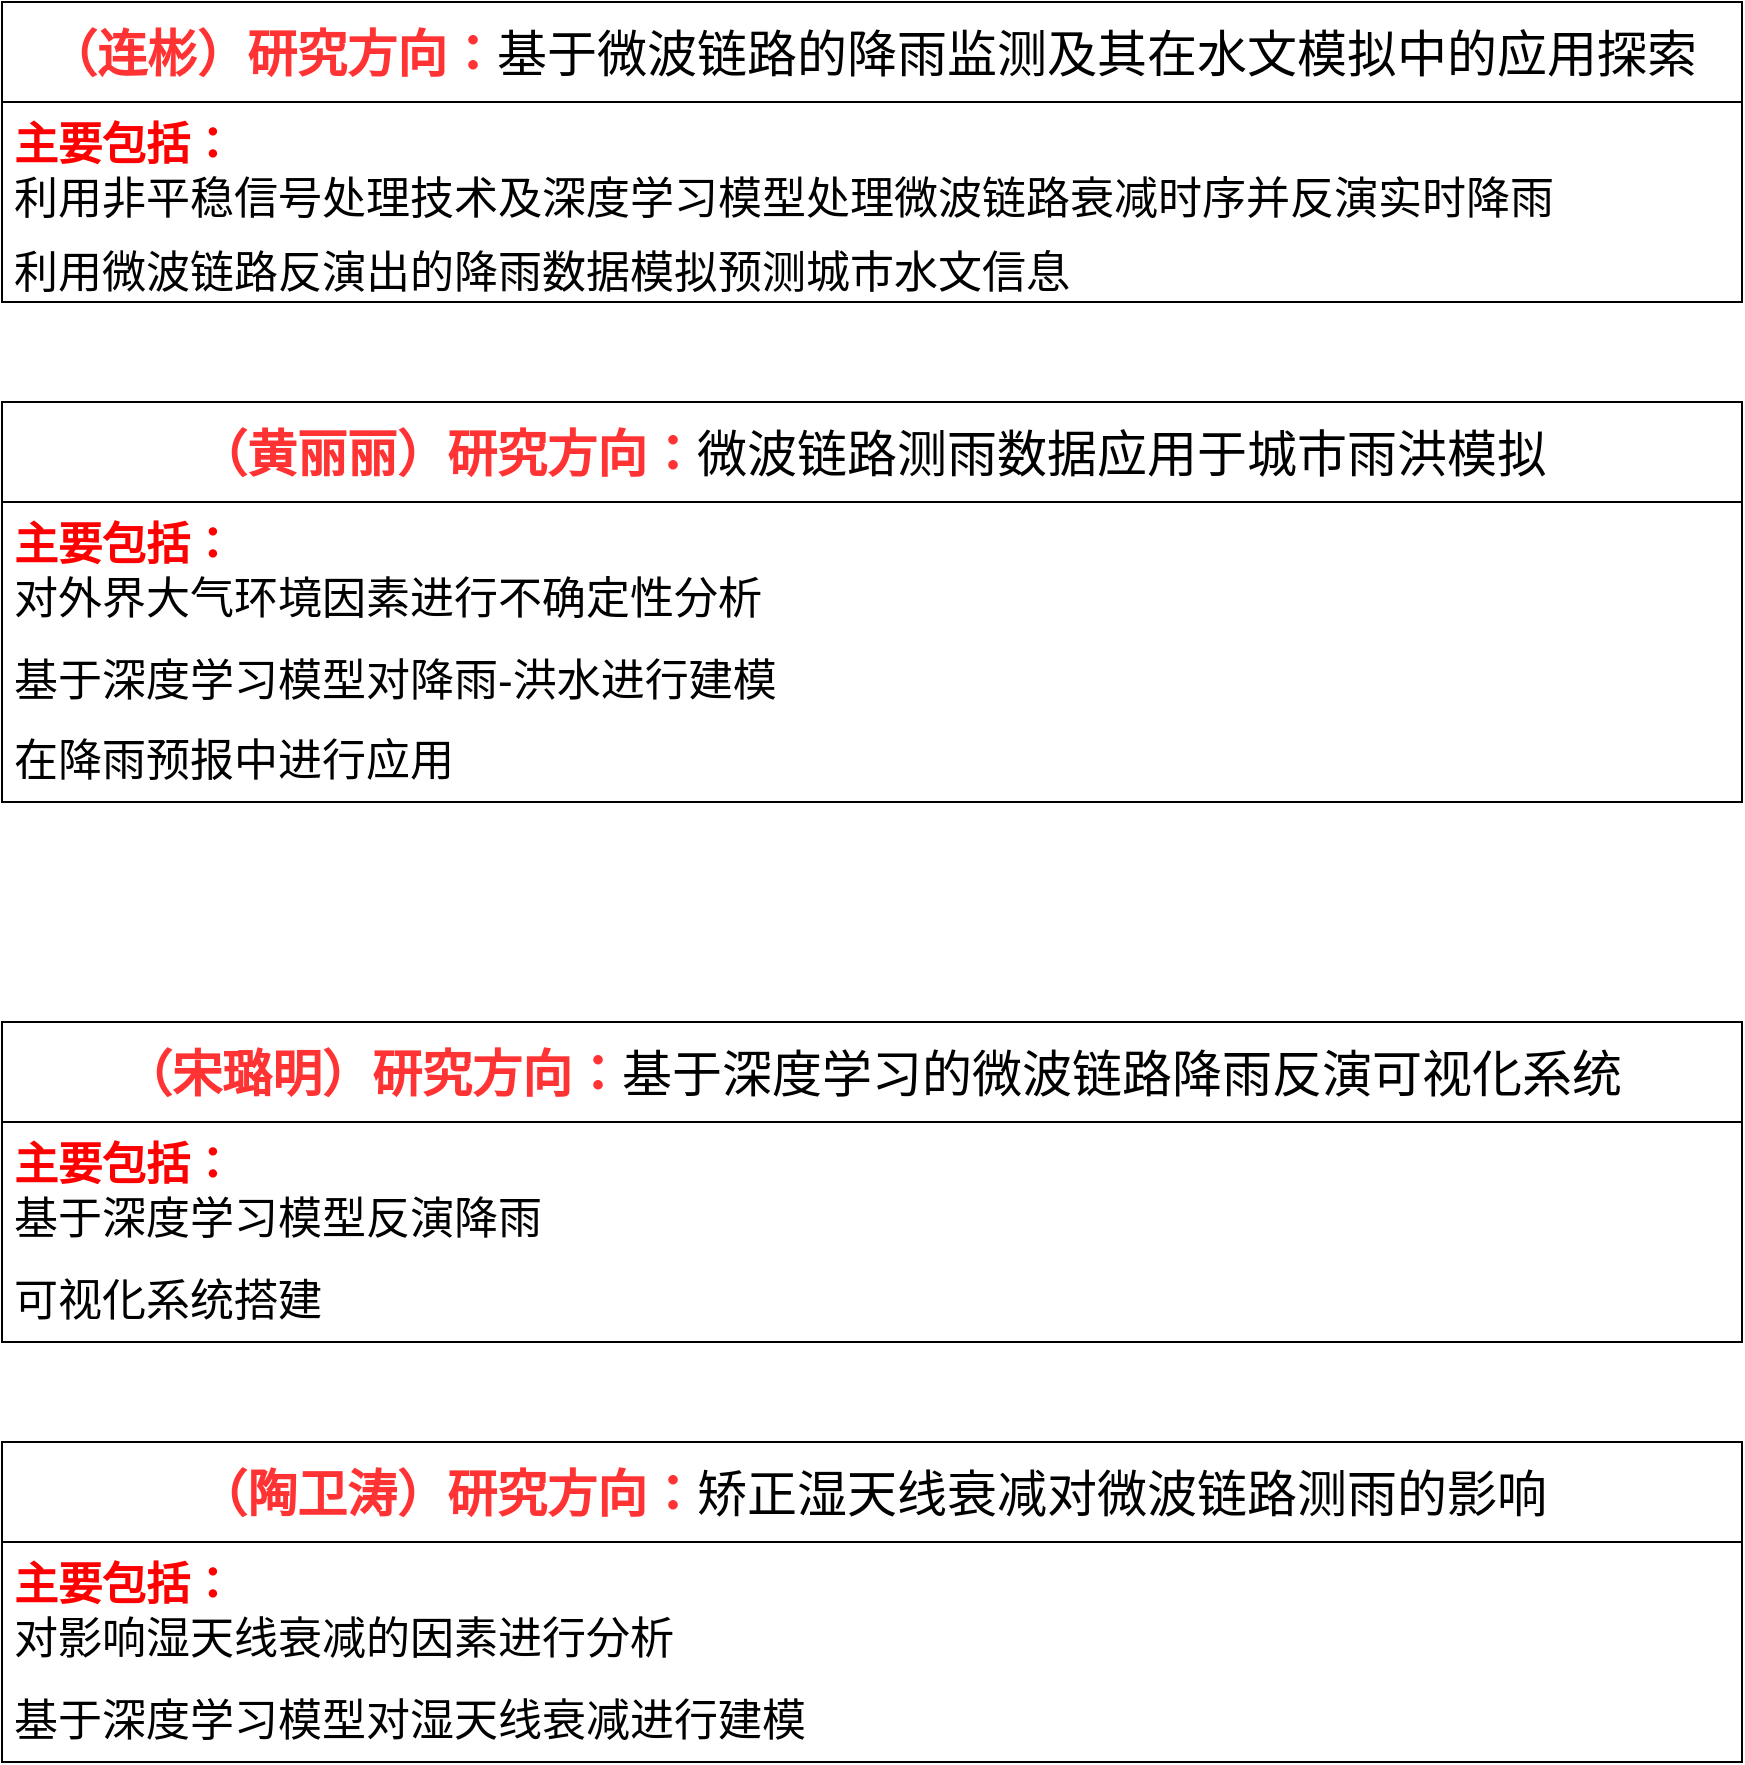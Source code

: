 <mxfile version="24.2.0" type="github">
  <diagram id="R2lEEEUBdFMjLlhIrx00" name="Page-1">
    <mxGraphModel dx="2072" dy="2214" grid="1" gridSize="10" guides="1" tooltips="1" connect="1" arrows="1" fold="1" page="1" pageScale="1" pageWidth="850" pageHeight="1100" math="0" shadow="0" extFonts="Permanent Marker^https://fonts.googleapis.com/css?family=Permanent+Marker">
      <root>
        <mxCell id="0" />
        <mxCell id="1" parent="0" />
        <mxCell id="FpreykDB57erQ37y5_Jf-5" value="&lt;font style=&quot;font-size: 25px;&quot;&gt;&lt;b&gt;&lt;font color=&quot;#ff3333&quot;&gt;（连彬）研究方向：&lt;/font&gt;&lt;/b&gt;基于微波链路的降雨监测及其在水文模拟中的应用探索&lt;/font&gt;" style="swimlane;fontStyle=0;childLayout=stackLayout;horizontal=1;startSize=50;horizontalStack=0;resizeParent=1;resizeParentMax=0;resizeLast=0;collapsible=1;marginBottom=0;whiteSpace=wrap;html=1;" vertex="1" parent="1">
          <mxGeometry x="10" y="-50" width="870" height="150" as="geometry">
            <mxRectangle x="10" y="10" width="770" height="50" as="alternateBounds" />
          </mxGeometry>
        </mxCell>
        <mxCell id="FpreykDB57erQ37y5_Jf-6" value="&lt;font style=&quot;font-size: 22px;&quot;&gt;&lt;b&gt;&lt;font color=&quot;#ff0000&quot;&gt;主要包括：&lt;/font&gt;&lt;/b&gt;&lt;/font&gt;&lt;div&gt;&lt;font style=&quot;font-size: 22px;&quot;&gt;利用非平稳信号处理技术及深度学习模型处理微波链路衰减时序并反演实时降雨&lt;/font&gt;&lt;/div&gt;" style="text;strokeColor=none;fillColor=none;align=left;verticalAlign=middle;spacingLeft=4;spacingRight=4;overflow=hidden;points=[[0,0.5],[1,0.5]];portConstraint=eastwest;rotatable=0;whiteSpace=wrap;html=1;" vertex="1" parent="FpreykDB57erQ37y5_Jf-5">
          <mxGeometry y="50" width="870" height="70" as="geometry" />
        </mxCell>
        <mxCell id="FpreykDB57erQ37y5_Jf-7" value="&lt;font style=&quot;font-size: 22px;&quot;&gt;利用微波链路反演出的降雨数据模拟预测城市水文信息&lt;/font&gt;" style="text;strokeColor=none;fillColor=none;align=left;verticalAlign=middle;spacingLeft=4;spacingRight=4;overflow=hidden;points=[[0,0.5],[1,0.5]];portConstraint=eastwest;rotatable=0;whiteSpace=wrap;html=1;" vertex="1" parent="FpreykDB57erQ37y5_Jf-5">
          <mxGeometry y="120" width="870" height="30" as="geometry" />
        </mxCell>
        <mxCell id="FpreykDB57erQ37y5_Jf-9" value="&lt;h1 style=&quot;margin-top: 0px;&quot;&gt;&lt;br&gt;&lt;/h1&gt;" style="text;html=1;whiteSpace=wrap;overflow=hidden;rounded=0;" vertex="1" parent="1">
          <mxGeometry x="60" y="220" width="180" height="120" as="geometry" />
        </mxCell>
        <mxCell id="FpreykDB57erQ37y5_Jf-17" value="&lt;font style=&quot;font-size: 25px;&quot;&gt;&lt;b&gt;&lt;font color=&quot;#ff3333&quot;&gt;（黄丽丽）研究方向：&lt;/font&gt;&lt;/b&gt;微波链路测雨数据应用于城市雨洪模拟&lt;/font&gt;" style="swimlane;fontStyle=0;childLayout=stackLayout;horizontal=1;startSize=50;horizontalStack=0;resizeParent=1;resizeParentMax=0;resizeLast=0;collapsible=1;marginBottom=0;whiteSpace=wrap;html=1;" vertex="1" parent="1">
          <mxGeometry x="10" y="150" width="870" height="200" as="geometry">
            <mxRectangle x="10" y="10" width="770" height="50" as="alternateBounds" />
          </mxGeometry>
        </mxCell>
        <mxCell id="FpreykDB57erQ37y5_Jf-18" value="&lt;font style=&quot;font-size: 22px;&quot;&gt;&lt;b&gt;&lt;font color=&quot;#ff0000&quot;&gt;主要包括：&lt;/font&gt;&lt;/b&gt;&lt;/font&gt;&lt;div&gt;&lt;font style=&quot;font-size: 22px;&quot;&gt;对外界大气环境因素进行不确定性分析&lt;/font&gt;&lt;/div&gt;" style="text;strokeColor=none;fillColor=none;align=left;verticalAlign=middle;spacingLeft=4;spacingRight=4;overflow=hidden;points=[[0,0.5],[1,0.5]];portConstraint=eastwest;rotatable=0;whiteSpace=wrap;html=1;" vertex="1" parent="FpreykDB57erQ37y5_Jf-17">
          <mxGeometry y="50" width="870" height="70" as="geometry" />
        </mxCell>
        <mxCell id="FpreykDB57erQ37y5_Jf-20" value="&lt;span style=&quot;font-size: 22px;&quot;&gt;基于深度学习模型对降雨-洪水进行建模&lt;/span&gt;" style="text;strokeColor=none;fillColor=none;align=left;verticalAlign=middle;spacingLeft=4;spacingRight=4;overflow=hidden;points=[[0,0.5],[1,0.5]];portConstraint=eastwest;rotatable=0;whiteSpace=wrap;html=1;" vertex="1" parent="FpreykDB57erQ37y5_Jf-17">
          <mxGeometry y="120" width="870" height="40" as="geometry" />
        </mxCell>
        <mxCell id="FpreykDB57erQ37y5_Jf-19" value="&lt;font style=&quot;font-size: 22px;&quot;&gt;在降雨预报中进行应用&lt;/font&gt;" style="text;strokeColor=none;fillColor=none;align=left;verticalAlign=middle;spacingLeft=4;spacingRight=4;overflow=hidden;points=[[0,0.5],[1,0.5]];portConstraint=eastwest;rotatable=0;whiteSpace=wrap;html=1;" vertex="1" parent="FpreykDB57erQ37y5_Jf-17">
          <mxGeometry y="160" width="870" height="40" as="geometry" />
        </mxCell>
        <mxCell id="FpreykDB57erQ37y5_Jf-25" value="&lt;font style=&quot;font-size: 25px;&quot;&gt;&lt;b&gt;&lt;font color=&quot;#ff3333&quot;&gt;（宋璐明）研究方向：&lt;/font&gt;&lt;/b&gt;基于深度学习的微波链路降雨反演可视化系统&lt;/font&gt;" style="swimlane;fontStyle=0;childLayout=stackLayout;horizontal=1;startSize=50;horizontalStack=0;resizeParent=1;resizeParentMax=0;resizeLast=0;collapsible=1;marginBottom=0;whiteSpace=wrap;html=1;" vertex="1" parent="1">
          <mxGeometry x="10" y="460" width="870" height="160" as="geometry">
            <mxRectangle x="10" y="10" width="770" height="50" as="alternateBounds" />
          </mxGeometry>
        </mxCell>
        <mxCell id="FpreykDB57erQ37y5_Jf-26" value="&lt;font style=&quot;font-size: 22px;&quot;&gt;&lt;b&gt;&lt;font color=&quot;#ff0000&quot;&gt;主要包括：&lt;/font&gt;&lt;/b&gt;&lt;/font&gt;&lt;div&gt;&lt;span style=&quot;font-size: 22px;&quot;&gt;基于深度学习模型反演降雨&lt;/span&gt;&lt;/div&gt;" style="text;strokeColor=none;fillColor=none;align=left;verticalAlign=middle;spacingLeft=4;spacingRight=4;overflow=hidden;points=[[0,0.5],[1,0.5]];portConstraint=eastwest;rotatable=0;whiteSpace=wrap;html=1;" vertex="1" parent="FpreykDB57erQ37y5_Jf-25">
          <mxGeometry y="50" width="870" height="70" as="geometry" />
        </mxCell>
        <mxCell id="FpreykDB57erQ37y5_Jf-27" value="&lt;span style=&quot;font-size: 22px;&quot;&gt;可视化系统搭建&lt;/span&gt;" style="text;strokeColor=none;fillColor=none;align=left;verticalAlign=middle;spacingLeft=4;spacingRight=4;overflow=hidden;points=[[0,0.5],[1,0.5]];portConstraint=eastwest;rotatable=0;whiteSpace=wrap;html=1;" vertex="1" parent="FpreykDB57erQ37y5_Jf-25">
          <mxGeometry y="120" width="870" height="40" as="geometry" />
        </mxCell>
        <mxCell id="FpreykDB57erQ37y5_Jf-29" value="&lt;font style=&quot;font-size: 25px;&quot;&gt;&lt;b&gt;&lt;font color=&quot;#ff3333&quot;&gt;（陶卫涛）研究方向：&lt;/font&gt;&lt;/b&gt;矫正湿天线衰减对微波链路测雨的影响&lt;/font&gt;" style="swimlane;fontStyle=0;childLayout=stackLayout;horizontal=1;startSize=50;horizontalStack=0;resizeParent=1;resizeParentMax=0;resizeLast=0;collapsible=1;marginBottom=0;whiteSpace=wrap;html=1;" vertex="1" parent="1">
          <mxGeometry x="10" y="670" width="870" height="160" as="geometry">
            <mxRectangle x="10" y="10" width="770" height="50" as="alternateBounds" />
          </mxGeometry>
        </mxCell>
        <mxCell id="FpreykDB57erQ37y5_Jf-30" value="&lt;font style=&quot;font-size: 22px;&quot;&gt;&lt;b&gt;&lt;font color=&quot;#ff0000&quot;&gt;主要包括：&lt;/font&gt;&lt;/b&gt;&lt;/font&gt;&lt;div&gt;&lt;span style=&quot;font-size: 22px;&quot;&gt;对影响湿天线衰减的因素进行分析&lt;/span&gt;&lt;/div&gt;" style="text;strokeColor=none;fillColor=none;align=left;verticalAlign=middle;spacingLeft=4;spacingRight=4;overflow=hidden;points=[[0,0.5],[1,0.5]];portConstraint=eastwest;rotatable=0;whiteSpace=wrap;html=1;" vertex="1" parent="FpreykDB57erQ37y5_Jf-29">
          <mxGeometry y="50" width="870" height="70" as="geometry" />
        </mxCell>
        <mxCell id="FpreykDB57erQ37y5_Jf-31" value="&lt;span style=&quot;font-size: 22px;&quot;&gt;基于深度学习模型对湿天线衰减进行建模&lt;/span&gt;" style="text;strokeColor=none;fillColor=none;align=left;verticalAlign=middle;spacingLeft=4;spacingRight=4;overflow=hidden;points=[[0,0.5],[1,0.5]];portConstraint=eastwest;rotatable=0;whiteSpace=wrap;html=1;" vertex="1" parent="FpreykDB57erQ37y5_Jf-29">
          <mxGeometry y="120" width="870" height="40" as="geometry" />
        </mxCell>
      </root>
    </mxGraphModel>
  </diagram>
</mxfile>
